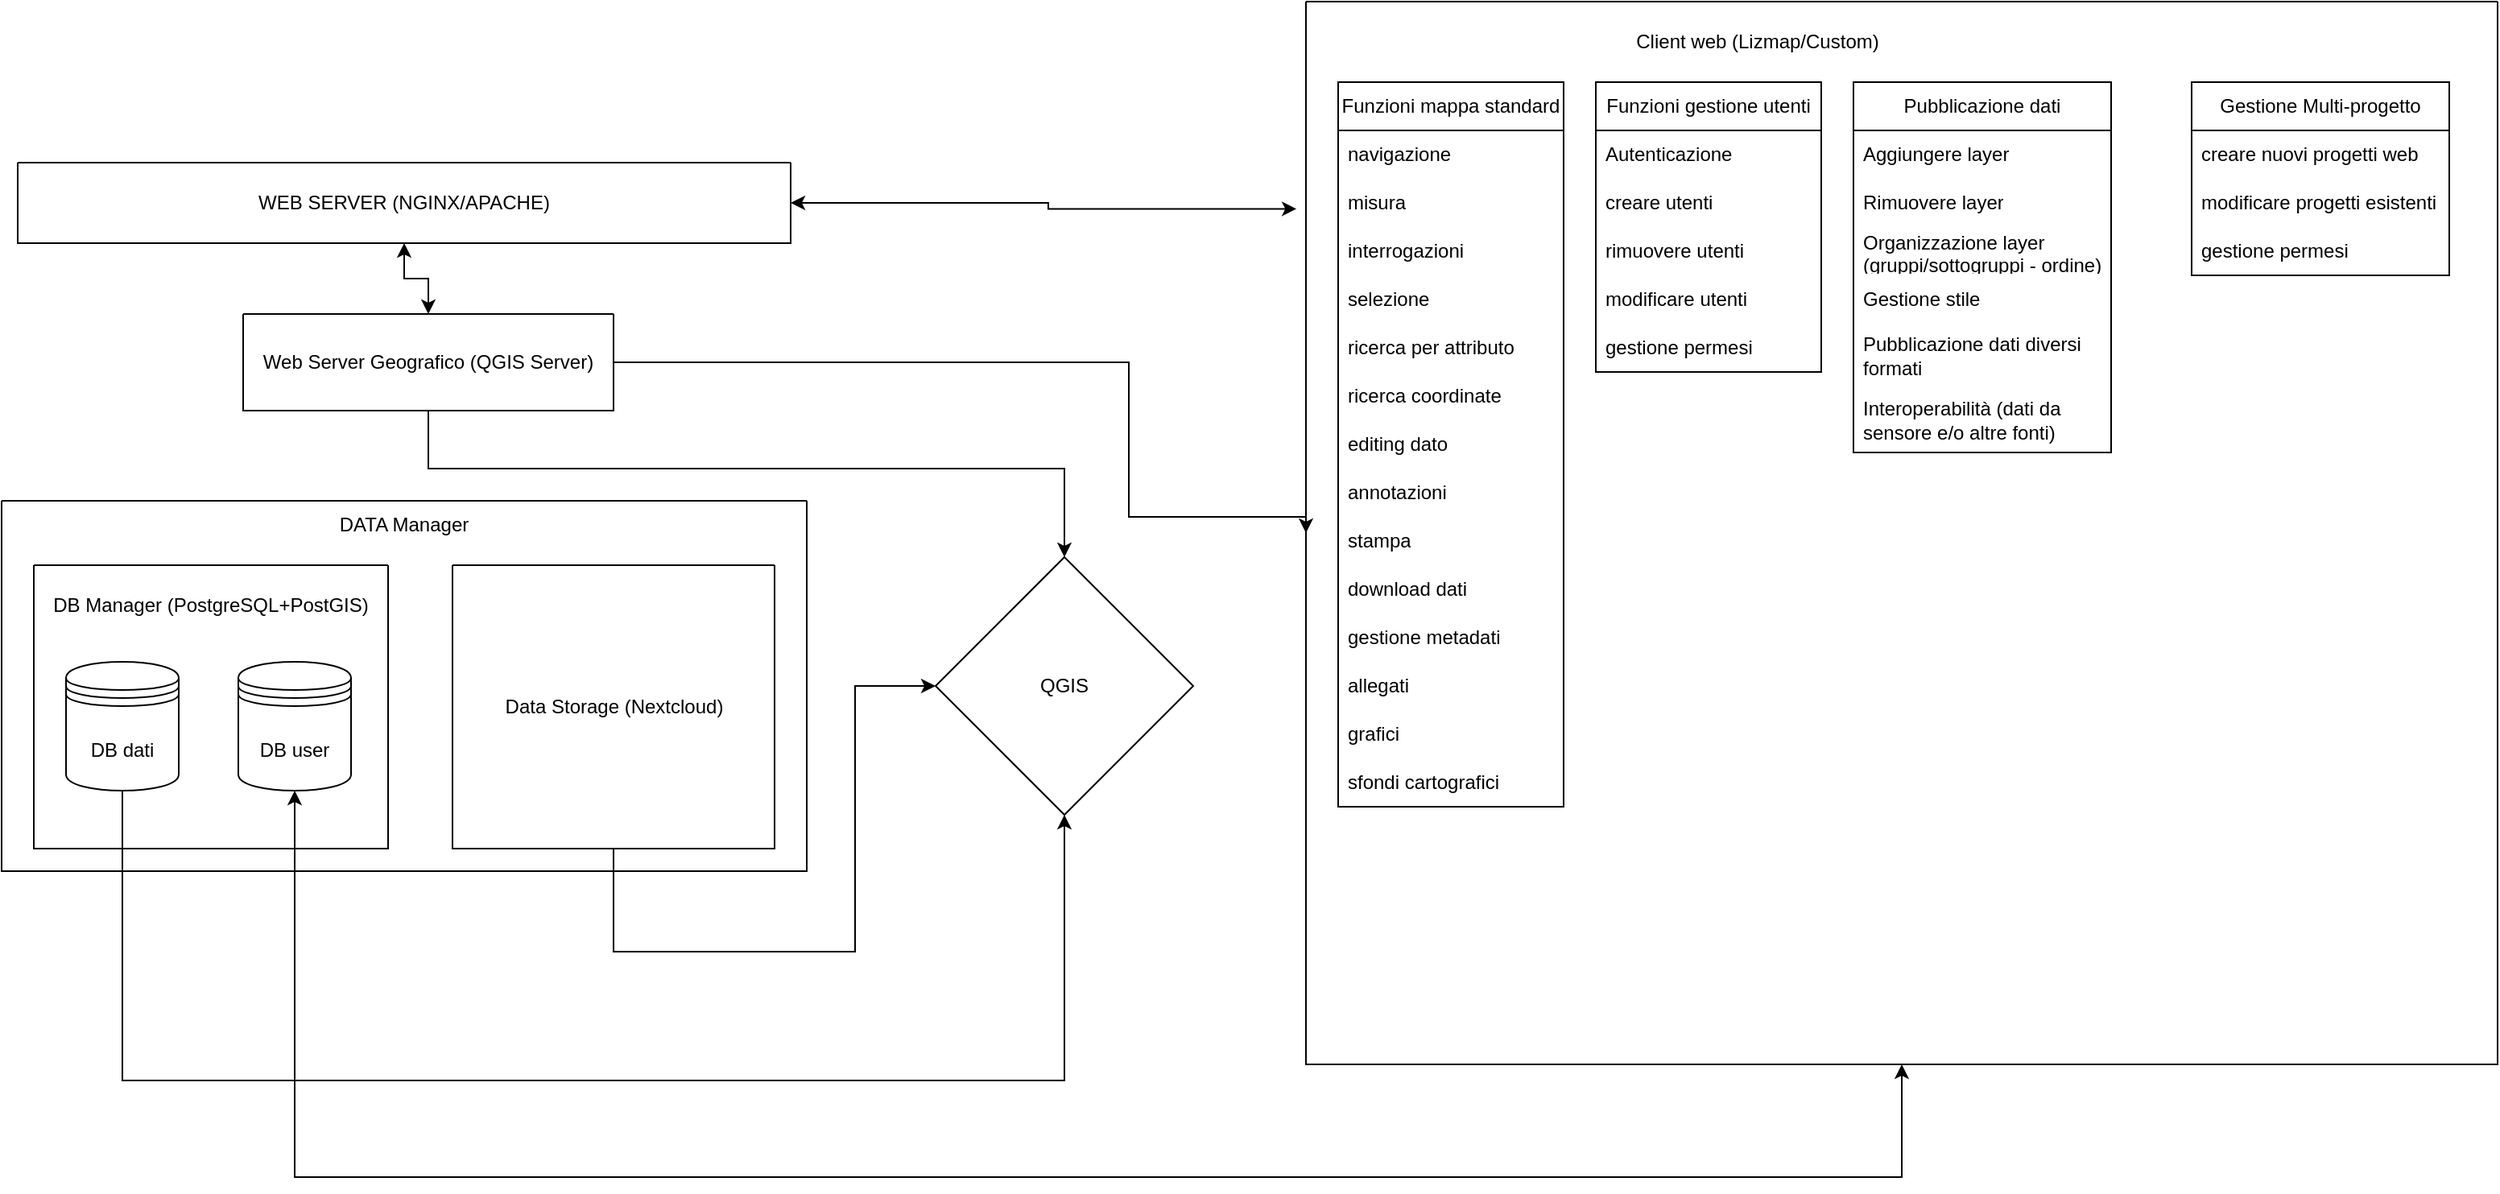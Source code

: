 <mxfile version="24.0.2" type="github">
  <diagram name="Pagina-1" id="CSM-GVQvYuZcYAw68Tlw">
    <mxGraphModel dx="1793" dy="933" grid="1" gridSize="10" guides="1" tooltips="1" connect="1" arrows="1" fold="1" page="1" pageScale="1" pageWidth="827" pageHeight="1569" math="0" shadow="0">
      <root>
        <mxCell id="0" />
        <mxCell id="1" parent="0" />
        <mxCell id="Nl0qf8vSL4iAj1lwMg25-31" style="edgeStyle=orthogonalEdgeStyle;rounded=0;orthogonalLoop=1;jettySize=auto;html=1;exitX=0.5;exitY=1;exitDx=0;exitDy=0;entryX=0.5;entryY=0;entryDx=0;entryDy=0;startArrow=classic;startFill=1;" edge="1" parent="1" source="Nl0qf8vSL4iAj1lwMg25-1" target="Nl0qf8vSL4iAj1lwMg25-10">
          <mxGeometry relative="1" as="geometry" />
        </mxCell>
        <mxCell id="Nl0qf8vSL4iAj1lwMg25-1" value="" style="swimlane;startSize=0;" vertex="1" parent="1">
          <mxGeometry x="80" y="140" width="480" height="50" as="geometry">
            <mxRectangle x="40" y="40" width="50" height="40" as="alternateBounds" />
          </mxGeometry>
        </mxCell>
        <mxCell id="Nl0qf8vSL4iAj1lwMg25-2" value="WEB SERVER (NGINX/APACHE)" style="text;html=1;align=center;verticalAlign=middle;whiteSpace=wrap;rounded=0;" vertex="1" parent="Nl0qf8vSL4iAj1lwMg25-1">
          <mxGeometry x="10" y="10" width="460" height="30" as="geometry" />
        </mxCell>
        <mxCell id="Nl0qf8vSL4iAj1lwMg25-26" style="edgeStyle=orthogonalEdgeStyle;rounded=0;orthogonalLoop=1;jettySize=auto;html=1;exitX=0.5;exitY=1;exitDx=0;exitDy=0;entryX=0.5;entryY=0;entryDx=0;entryDy=0;" edge="1" parent="1" source="Nl0qf8vSL4iAj1lwMg25-10" target="Nl0qf8vSL4iAj1lwMg25-23">
          <mxGeometry relative="1" as="geometry">
            <Array as="points">
              <mxPoint x="335" y="330" />
              <mxPoint x="730" y="330" />
            </Array>
          </mxGeometry>
        </mxCell>
        <mxCell id="Nl0qf8vSL4iAj1lwMg25-27" style="edgeStyle=orthogonalEdgeStyle;rounded=0;orthogonalLoop=1;jettySize=auto;html=1;exitX=1;exitY=0.5;exitDx=0;exitDy=0;entryX=0;entryY=0.5;entryDx=0;entryDy=0;" edge="1" parent="1" source="Nl0qf8vSL4iAj1lwMg25-10" target="Nl0qf8vSL4iAj1lwMg25-21">
          <mxGeometry relative="1" as="geometry">
            <Array as="points">
              <mxPoint x="770" y="264" />
              <mxPoint x="770" y="360" />
            </Array>
          </mxGeometry>
        </mxCell>
        <mxCell id="Nl0qf8vSL4iAj1lwMg25-10" value="" style="swimlane;startSize=0;" vertex="1" parent="1">
          <mxGeometry x="220" y="234" width="230" height="60" as="geometry" />
        </mxCell>
        <mxCell id="Nl0qf8vSL4iAj1lwMg25-11" value="Web Server Geografico (QGIS Server)" style="text;html=1;align=center;verticalAlign=middle;whiteSpace=wrap;rounded=0;" vertex="1" parent="Nl0qf8vSL4iAj1lwMg25-10">
          <mxGeometry x="5" y="15" width="220" height="30" as="geometry" />
        </mxCell>
        <mxCell id="Nl0qf8vSL4iAj1lwMg25-19" value="" style="swimlane;startSize=0;" vertex="1" parent="1">
          <mxGeometry x="70" y="350" width="500" height="230" as="geometry" />
        </mxCell>
        <mxCell id="Nl0qf8vSL4iAj1lwMg25-18" value="" style="swimlane;startSize=0;" vertex="1" parent="Nl0qf8vSL4iAj1lwMg25-19">
          <mxGeometry x="280" y="40" width="200" height="176" as="geometry" />
        </mxCell>
        <mxCell id="Nl0qf8vSL4iAj1lwMg25-14" value="Data Storage (Nextcloud)" style="text;html=1;align=center;verticalAlign=middle;resizable=0;points=[];autosize=1;strokeColor=none;fillColor=none;" vertex="1" parent="Nl0qf8vSL4iAj1lwMg25-18">
          <mxGeometry x="20" y="73" width="160" height="30" as="geometry" />
        </mxCell>
        <mxCell id="Nl0qf8vSL4iAj1lwMg25-6" value="" style="swimlane;startSize=0;" vertex="1" parent="Nl0qf8vSL4iAj1lwMg25-19">
          <mxGeometry x="20" y="40" width="220" height="176" as="geometry" />
        </mxCell>
        <mxCell id="Nl0qf8vSL4iAj1lwMg25-3" value="" style="shape=datastore;whiteSpace=wrap;html=1;" vertex="1" parent="Nl0qf8vSL4iAj1lwMg25-6">
          <mxGeometry x="20" y="60" width="70" height="80" as="geometry" />
        </mxCell>
        <mxCell id="Nl0qf8vSL4iAj1lwMg25-4" value="DB dati" style="text;html=1;align=center;verticalAlign=middle;whiteSpace=wrap;rounded=0;" vertex="1" parent="Nl0qf8vSL4iAj1lwMg25-6">
          <mxGeometry x="25" y="100" width="60" height="30" as="geometry" />
        </mxCell>
        <mxCell id="Nl0qf8vSL4iAj1lwMg25-7" value="" style="shape=datastore;whiteSpace=wrap;html=1;" vertex="1" parent="Nl0qf8vSL4iAj1lwMg25-6">
          <mxGeometry x="127" y="60" width="70" height="80" as="geometry" />
        </mxCell>
        <mxCell id="Nl0qf8vSL4iAj1lwMg25-8" value="DB user" style="text;html=1;align=center;verticalAlign=middle;whiteSpace=wrap;rounded=0;" vertex="1" parent="Nl0qf8vSL4iAj1lwMg25-6">
          <mxGeometry x="132" y="100" width="60" height="30" as="geometry" />
        </mxCell>
        <mxCell id="Nl0qf8vSL4iAj1lwMg25-9" value="DB Manager (PostgreSQL+PostGIS)" style="text;html=1;align=center;verticalAlign=middle;whiteSpace=wrap;rounded=0;" vertex="1" parent="Nl0qf8vSL4iAj1lwMg25-6">
          <mxGeometry x="10" y="10" width="200" height="30" as="geometry" />
        </mxCell>
        <mxCell id="Nl0qf8vSL4iAj1lwMg25-20" value="DATA Manager" style="text;html=1;align=center;verticalAlign=middle;whiteSpace=wrap;rounded=0;" vertex="1" parent="Nl0qf8vSL4iAj1lwMg25-19">
          <mxGeometry x="185" width="130" height="30" as="geometry" />
        </mxCell>
        <mxCell id="Nl0qf8vSL4iAj1lwMg25-21" value="" style="swimlane;startSize=0;" vertex="1" parent="1">
          <mxGeometry x="880" y="40" width="740" height="660" as="geometry" />
        </mxCell>
        <mxCell id="Nl0qf8vSL4iAj1lwMg25-22" value="Client web (Lizmap/Custom)" style="text;html=1;align=center;verticalAlign=middle;resizable=0;points=[];autosize=1;strokeColor=none;fillColor=none;" vertex="1" parent="Nl0qf8vSL4iAj1lwMg25-21">
          <mxGeometry x="195" y="10" width="170" height="30" as="geometry" />
        </mxCell>
        <mxCell id="Nl0qf8vSL4iAj1lwMg25-32" value="Funzioni mappa standard" style="swimlane;fontStyle=0;childLayout=stackLayout;horizontal=1;startSize=30;horizontalStack=0;resizeParent=1;resizeParentMax=0;resizeLast=0;collapsible=1;marginBottom=0;whiteSpace=wrap;html=1;" vertex="1" parent="Nl0qf8vSL4iAj1lwMg25-21">
          <mxGeometry x="20" y="50" width="140" height="450" as="geometry" />
        </mxCell>
        <mxCell id="Nl0qf8vSL4iAj1lwMg25-33" value="navigazione" style="text;strokeColor=none;fillColor=none;align=left;verticalAlign=middle;spacingLeft=4;spacingRight=4;overflow=hidden;points=[[0,0.5],[1,0.5]];portConstraint=eastwest;rotatable=0;whiteSpace=wrap;html=1;" vertex="1" parent="Nl0qf8vSL4iAj1lwMg25-32">
          <mxGeometry y="30" width="140" height="30" as="geometry" />
        </mxCell>
        <mxCell id="Nl0qf8vSL4iAj1lwMg25-34" value="misura" style="text;strokeColor=none;fillColor=none;align=left;verticalAlign=middle;spacingLeft=4;spacingRight=4;overflow=hidden;points=[[0,0.5],[1,0.5]];portConstraint=eastwest;rotatable=0;whiteSpace=wrap;html=1;" vertex="1" parent="Nl0qf8vSL4iAj1lwMg25-32">
          <mxGeometry y="60" width="140" height="30" as="geometry" />
        </mxCell>
        <mxCell id="Nl0qf8vSL4iAj1lwMg25-37" value="interrogazioni" style="text;strokeColor=none;fillColor=none;align=left;verticalAlign=middle;spacingLeft=4;spacingRight=4;overflow=hidden;points=[[0,0.5],[1,0.5]];portConstraint=eastwest;rotatable=0;whiteSpace=wrap;html=1;" vertex="1" parent="Nl0qf8vSL4iAj1lwMg25-32">
          <mxGeometry y="90" width="140" height="30" as="geometry" />
        </mxCell>
        <mxCell id="Nl0qf8vSL4iAj1lwMg25-38" value="selezione" style="text;strokeColor=none;fillColor=none;align=left;verticalAlign=middle;spacingLeft=4;spacingRight=4;overflow=hidden;points=[[0,0.5],[1,0.5]];portConstraint=eastwest;rotatable=0;whiteSpace=wrap;html=1;" vertex="1" parent="Nl0qf8vSL4iAj1lwMg25-32">
          <mxGeometry y="120" width="140" height="30" as="geometry" />
        </mxCell>
        <mxCell id="Nl0qf8vSL4iAj1lwMg25-39" value="ricerca per attributo" style="text;strokeColor=none;fillColor=none;align=left;verticalAlign=middle;spacingLeft=4;spacingRight=4;overflow=hidden;points=[[0,0.5],[1,0.5]];portConstraint=eastwest;rotatable=0;whiteSpace=wrap;html=1;" vertex="1" parent="Nl0qf8vSL4iAj1lwMg25-32">
          <mxGeometry y="150" width="140" height="30" as="geometry" />
        </mxCell>
        <mxCell id="Nl0qf8vSL4iAj1lwMg25-40" value="ricerca coordinate" style="text;strokeColor=none;fillColor=none;align=left;verticalAlign=middle;spacingLeft=4;spacingRight=4;overflow=hidden;points=[[0,0.5],[1,0.5]];portConstraint=eastwest;rotatable=0;whiteSpace=wrap;html=1;" vertex="1" parent="Nl0qf8vSL4iAj1lwMg25-32">
          <mxGeometry y="180" width="140" height="30" as="geometry" />
        </mxCell>
        <mxCell id="Nl0qf8vSL4iAj1lwMg25-42" value="editing dato" style="text;strokeColor=none;fillColor=none;align=left;verticalAlign=middle;spacingLeft=4;spacingRight=4;overflow=hidden;points=[[0,0.5],[1,0.5]];portConstraint=eastwest;rotatable=0;whiteSpace=wrap;html=1;" vertex="1" parent="Nl0qf8vSL4iAj1lwMg25-32">
          <mxGeometry y="210" width="140" height="30" as="geometry" />
        </mxCell>
        <mxCell id="Nl0qf8vSL4iAj1lwMg25-43" value="annotazioni" style="text;strokeColor=none;fillColor=none;align=left;verticalAlign=middle;spacingLeft=4;spacingRight=4;overflow=hidden;points=[[0,0.5],[1,0.5]];portConstraint=eastwest;rotatable=0;whiteSpace=wrap;html=1;" vertex="1" parent="Nl0qf8vSL4iAj1lwMg25-32">
          <mxGeometry y="240" width="140" height="30" as="geometry" />
        </mxCell>
        <mxCell id="Nl0qf8vSL4iAj1lwMg25-44" value="stampa" style="text;strokeColor=none;fillColor=none;align=left;verticalAlign=middle;spacingLeft=4;spacingRight=4;overflow=hidden;points=[[0,0.5],[1,0.5]];portConstraint=eastwest;rotatable=0;whiteSpace=wrap;html=1;" vertex="1" parent="Nl0qf8vSL4iAj1lwMg25-32">
          <mxGeometry y="270" width="140" height="30" as="geometry" />
        </mxCell>
        <mxCell id="Nl0qf8vSL4iAj1lwMg25-46" value="download dati" style="text;strokeColor=none;fillColor=none;align=left;verticalAlign=middle;spacingLeft=4;spacingRight=4;overflow=hidden;points=[[0,0.5],[1,0.5]];portConstraint=eastwest;rotatable=0;whiteSpace=wrap;html=1;" vertex="1" parent="Nl0qf8vSL4iAj1lwMg25-32">
          <mxGeometry y="300" width="140" height="30" as="geometry" />
        </mxCell>
        <mxCell id="Nl0qf8vSL4iAj1lwMg25-45" value="gestione metadati" style="text;strokeColor=none;fillColor=none;align=left;verticalAlign=middle;spacingLeft=4;spacingRight=4;overflow=hidden;points=[[0,0.5],[1,0.5]];portConstraint=eastwest;rotatable=0;whiteSpace=wrap;html=1;" vertex="1" parent="Nl0qf8vSL4iAj1lwMg25-32">
          <mxGeometry y="330" width="140" height="30" as="geometry" />
        </mxCell>
        <mxCell id="Nl0qf8vSL4iAj1lwMg25-35" value="allegati" style="text;strokeColor=none;fillColor=none;align=left;verticalAlign=middle;spacingLeft=4;spacingRight=4;overflow=hidden;points=[[0,0.5],[1,0.5]];portConstraint=eastwest;rotatable=0;whiteSpace=wrap;html=1;" vertex="1" parent="Nl0qf8vSL4iAj1lwMg25-32">
          <mxGeometry y="360" width="140" height="30" as="geometry" />
        </mxCell>
        <mxCell id="Nl0qf8vSL4iAj1lwMg25-61" value="grafici" style="text;strokeColor=none;fillColor=none;align=left;verticalAlign=middle;spacingLeft=4;spacingRight=4;overflow=hidden;points=[[0,0.5],[1,0.5]];portConstraint=eastwest;rotatable=0;whiteSpace=wrap;html=1;" vertex="1" parent="Nl0qf8vSL4iAj1lwMg25-32">
          <mxGeometry y="390" width="140" height="30" as="geometry" />
        </mxCell>
        <mxCell id="Nl0qf8vSL4iAj1lwMg25-36" value="sfondi cartografici" style="text;strokeColor=none;fillColor=none;align=left;verticalAlign=middle;spacingLeft=4;spacingRight=4;overflow=hidden;points=[[0,0.5],[1,0.5]];portConstraint=eastwest;rotatable=0;whiteSpace=wrap;html=1;" vertex="1" parent="Nl0qf8vSL4iAj1lwMg25-32">
          <mxGeometry y="420" width="140" height="30" as="geometry" />
        </mxCell>
        <mxCell id="Nl0qf8vSL4iAj1lwMg25-47" value="Funzioni gestione utenti" style="swimlane;fontStyle=0;childLayout=stackLayout;horizontal=1;startSize=30;horizontalStack=0;resizeParent=1;resizeParentMax=0;resizeLast=0;collapsible=1;marginBottom=0;whiteSpace=wrap;html=1;" vertex="1" parent="Nl0qf8vSL4iAj1lwMg25-21">
          <mxGeometry x="180" y="50" width="140" height="180" as="geometry" />
        </mxCell>
        <mxCell id="Nl0qf8vSL4iAj1lwMg25-64" value="Autenticazione" style="text;strokeColor=none;fillColor=none;align=left;verticalAlign=middle;spacingLeft=4;spacingRight=4;overflow=hidden;points=[[0,0.5],[1,0.5]];portConstraint=eastwest;rotatable=0;whiteSpace=wrap;html=1;" vertex="1" parent="Nl0qf8vSL4iAj1lwMg25-47">
          <mxGeometry y="30" width="140" height="30" as="geometry" />
        </mxCell>
        <mxCell id="Nl0qf8vSL4iAj1lwMg25-48" value="creare utenti" style="text;strokeColor=none;fillColor=none;align=left;verticalAlign=middle;spacingLeft=4;spacingRight=4;overflow=hidden;points=[[0,0.5],[1,0.5]];portConstraint=eastwest;rotatable=0;whiteSpace=wrap;html=1;" vertex="1" parent="Nl0qf8vSL4iAj1lwMg25-47">
          <mxGeometry y="60" width="140" height="30" as="geometry" />
        </mxCell>
        <mxCell id="Nl0qf8vSL4iAj1lwMg25-49" value="rimuovere utenti" style="text;strokeColor=none;fillColor=none;align=left;verticalAlign=middle;spacingLeft=4;spacingRight=4;overflow=hidden;points=[[0,0.5],[1,0.5]];portConstraint=eastwest;rotatable=0;whiteSpace=wrap;html=1;" vertex="1" parent="Nl0qf8vSL4iAj1lwMg25-47">
          <mxGeometry y="90" width="140" height="30" as="geometry" />
        </mxCell>
        <mxCell id="Nl0qf8vSL4iAj1lwMg25-51" value="modificare utenti" style="text;strokeColor=none;fillColor=none;align=left;verticalAlign=middle;spacingLeft=4;spacingRight=4;overflow=hidden;points=[[0,0.5],[1,0.5]];portConstraint=eastwest;rotatable=0;whiteSpace=wrap;html=1;" vertex="1" parent="Nl0qf8vSL4iAj1lwMg25-47">
          <mxGeometry y="120" width="140" height="30" as="geometry" />
        </mxCell>
        <mxCell id="Nl0qf8vSL4iAj1lwMg25-50" value="gestione permesi" style="text;strokeColor=none;fillColor=none;align=left;verticalAlign=middle;spacingLeft=4;spacingRight=4;overflow=hidden;points=[[0,0.5],[1,0.5]];portConstraint=eastwest;rotatable=0;whiteSpace=wrap;html=1;" vertex="1" parent="Nl0qf8vSL4iAj1lwMg25-47">
          <mxGeometry y="150" width="140" height="30" as="geometry" />
        </mxCell>
        <mxCell id="Nl0qf8vSL4iAj1lwMg25-52" value="Gestione Multi-progetto" style="swimlane;fontStyle=0;childLayout=stackLayout;horizontal=1;startSize=30;horizontalStack=0;resizeParent=1;resizeParentMax=0;resizeLast=0;collapsible=1;marginBottom=0;whiteSpace=wrap;html=1;" vertex="1" parent="Nl0qf8vSL4iAj1lwMg25-21">
          <mxGeometry x="550" y="50" width="160" height="120" as="geometry" />
        </mxCell>
        <mxCell id="Nl0qf8vSL4iAj1lwMg25-53" value="creare nuovi progetti web" style="text;strokeColor=none;fillColor=none;align=left;verticalAlign=middle;spacingLeft=4;spacingRight=4;overflow=hidden;points=[[0,0.5],[1,0.5]];portConstraint=eastwest;rotatable=0;whiteSpace=wrap;html=1;" vertex="1" parent="Nl0qf8vSL4iAj1lwMg25-52">
          <mxGeometry y="30" width="160" height="30" as="geometry" />
        </mxCell>
        <mxCell id="Nl0qf8vSL4iAj1lwMg25-54" value="modificare progetti esistenti" style="text;strokeColor=none;fillColor=none;align=left;verticalAlign=middle;spacingLeft=4;spacingRight=4;overflow=hidden;points=[[0,0.5],[1,0.5]];portConstraint=eastwest;rotatable=0;whiteSpace=wrap;html=1;" vertex="1" parent="Nl0qf8vSL4iAj1lwMg25-52">
          <mxGeometry y="60" width="160" height="30" as="geometry" />
        </mxCell>
        <mxCell id="Nl0qf8vSL4iAj1lwMg25-55" value="gestione permesi" style="text;strokeColor=none;fillColor=none;align=left;verticalAlign=middle;spacingLeft=4;spacingRight=4;overflow=hidden;points=[[0,0.5],[1,0.5]];portConstraint=eastwest;rotatable=0;whiteSpace=wrap;html=1;" vertex="1" parent="Nl0qf8vSL4iAj1lwMg25-52">
          <mxGeometry y="90" width="160" height="30" as="geometry" />
        </mxCell>
        <mxCell id="Nl0qf8vSL4iAj1lwMg25-56" value="Pubblicazione dati" style="swimlane;fontStyle=0;childLayout=stackLayout;horizontal=1;startSize=30;horizontalStack=0;resizeParent=1;resizeParentMax=0;resizeLast=0;collapsible=1;marginBottom=0;whiteSpace=wrap;html=1;" vertex="1" parent="Nl0qf8vSL4iAj1lwMg25-21">
          <mxGeometry x="340" y="50" width="160" height="230" as="geometry" />
        </mxCell>
        <mxCell id="Nl0qf8vSL4iAj1lwMg25-57" value="Aggiungere layer" style="text;strokeColor=none;fillColor=none;align=left;verticalAlign=middle;spacingLeft=4;spacingRight=4;overflow=hidden;points=[[0,0.5],[1,0.5]];portConstraint=eastwest;rotatable=0;whiteSpace=wrap;html=1;" vertex="1" parent="Nl0qf8vSL4iAj1lwMg25-56">
          <mxGeometry y="30" width="160" height="30" as="geometry" />
        </mxCell>
        <mxCell id="Nl0qf8vSL4iAj1lwMg25-58" value="Rimuovere layer" style="text;strokeColor=none;fillColor=none;align=left;verticalAlign=middle;spacingLeft=4;spacingRight=4;overflow=hidden;points=[[0,0.5],[1,0.5]];portConstraint=eastwest;rotatable=0;whiteSpace=wrap;html=1;" vertex="1" parent="Nl0qf8vSL4iAj1lwMg25-56">
          <mxGeometry y="60" width="160" height="30" as="geometry" />
        </mxCell>
        <mxCell id="Nl0qf8vSL4iAj1lwMg25-60" value="Organizzazione layer (gruppi/sottogruppi - ordine)" style="text;strokeColor=none;fillColor=none;align=left;verticalAlign=middle;spacingLeft=4;spacingRight=4;overflow=hidden;points=[[0,0.5],[1,0.5]];portConstraint=eastwest;rotatable=0;whiteSpace=wrap;html=1;" vertex="1" parent="Nl0qf8vSL4iAj1lwMg25-56">
          <mxGeometry y="90" width="160" height="30" as="geometry" />
        </mxCell>
        <mxCell id="Nl0qf8vSL4iAj1lwMg25-59" value="Gestione stile" style="text;strokeColor=none;fillColor=none;align=left;verticalAlign=middle;spacingLeft=4;spacingRight=4;overflow=hidden;points=[[0,0.5],[1,0.5]];portConstraint=eastwest;rotatable=0;whiteSpace=wrap;html=1;" vertex="1" parent="Nl0qf8vSL4iAj1lwMg25-56">
          <mxGeometry y="120" width="160" height="30" as="geometry" />
        </mxCell>
        <mxCell id="Nl0qf8vSL4iAj1lwMg25-63" value="Pubblicazione dati diversi formati" style="text;strokeColor=none;fillColor=none;align=left;verticalAlign=middle;spacingLeft=4;spacingRight=4;overflow=hidden;points=[[0,0.5],[1,0.5]];portConstraint=eastwest;rotatable=0;whiteSpace=wrap;html=1;" vertex="1" parent="Nl0qf8vSL4iAj1lwMg25-56">
          <mxGeometry y="150" width="160" height="40" as="geometry" />
        </mxCell>
        <mxCell id="Nl0qf8vSL4iAj1lwMg25-62" value="Interoperabilità (dati da sensore e/o altre fonti)" style="text;strokeColor=none;fillColor=none;align=left;verticalAlign=middle;spacingLeft=4;spacingRight=4;overflow=hidden;points=[[0,0.5],[1,0.5]];portConstraint=eastwest;rotatable=0;whiteSpace=wrap;html=1;" vertex="1" parent="Nl0qf8vSL4iAj1lwMg25-56">
          <mxGeometry y="190" width="160" height="40" as="geometry" />
        </mxCell>
        <mxCell id="Nl0qf8vSL4iAj1lwMg25-23" value="QGIS" style="rhombus;whiteSpace=wrap;html=1;" vertex="1" parent="1">
          <mxGeometry x="650" y="385" width="160" height="160" as="geometry" />
        </mxCell>
        <mxCell id="Nl0qf8vSL4iAj1lwMg25-24" style="edgeStyle=orthogonalEdgeStyle;rounded=0;orthogonalLoop=1;jettySize=auto;html=1;exitX=0.5;exitY=1;exitDx=0;exitDy=0;entryX=0.5;entryY=1;entryDx=0;entryDy=0;" edge="1" parent="1" source="Nl0qf8vSL4iAj1lwMg25-3" target="Nl0qf8vSL4iAj1lwMg25-23">
          <mxGeometry relative="1" as="geometry">
            <mxPoint x="710" y="740" as="targetPoint" />
            <Array as="points">
              <mxPoint x="145" y="710" />
              <mxPoint x="730" y="710" />
            </Array>
          </mxGeometry>
        </mxCell>
        <mxCell id="Nl0qf8vSL4iAj1lwMg25-28" style="edgeStyle=orthogonalEdgeStyle;rounded=0;orthogonalLoop=1;jettySize=auto;html=1;exitX=0.5;exitY=1;exitDx=0;exitDy=0;" edge="1" parent="1" source="Nl0qf8vSL4iAj1lwMg25-18" target="Nl0qf8vSL4iAj1lwMg25-23">
          <mxGeometry relative="1" as="geometry">
            <Array as="points">
              <mxPoint x="450" y="630" />
              <mxPoint x="600" y="630" />
              <mxPoint x="600" y="465" />
            </Array>
          </mxGeometry>
        </mxCell>
        <mxCell id="Nl0qf8vSL4iAj1lwMg25-29" style="edgeStyle=orthogonalEdgeStyle;rounded=0;orthogonalLoop=1;jettySize=auto;html=1;exitX=0.5;exitY=1;exitDx=0;exitDy=0;startArrow=classic;startFill=1;" edge="1" parent="1" source="Nl0qf8vSL4iAj1lwMg25-7">
          <mxGeometry relative="1" as="geometry">
            <mxPoint x="1250" y="700" as="targetPoint" />
            <Array as="points">
              <mxPoint x="252" y="770" />
              <mxPoint x="1250" y="770" />
            </Array>
          </mxGeometry>
        </mxCell>
        <mxCell id="Nl0qf8vSL4iAj1lwMg25-30" style="edgeStyle=orthogonalEdgeStyle;rounded=0;orthogonalLoop=1;jettySize=auto;html=1;exitX=1;exitY=0.5;exitDx=0;exitDy=0;entryX=-0.008;entryY=0.195;entryDx=0;entryDy=0;entryPerimeter=0;startArrow=classic;startFill=1;" edge="1" parent="1" source="Nl0qf8vSL4iAj1lwMg25-1" target="Nl0qf8vSL4iAj1lwMg25-21">
          <mxGeometry relative="1" as="geometry" />
        </mxCell>
      </root>
    </mxGraphModel>
  </diagram>
</mxfile>
